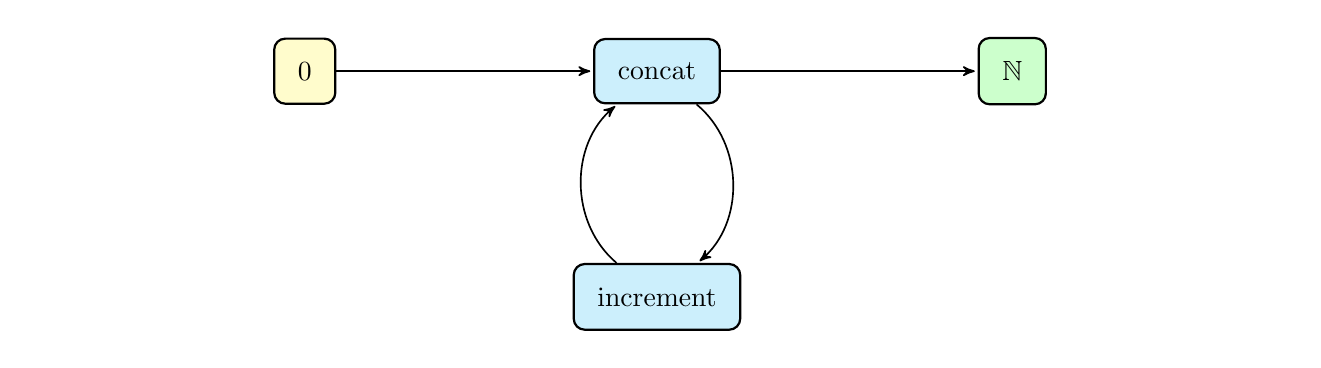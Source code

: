 \begin{tikzpicture}[
  every matrix/.style={ampersand replacement=\&,column sep=3cm,row sep=2cm},
  source/.style={draw,thick,rounded corners,inner sep=.3cm,fill=yellow!20},
  process/.style={source,fill=cyan!20},
  sink/.style={source,fill=green!20},
  to/.style={->,>=stealth',shorten >=1pt,semithick},
  every node/.style={align=center}]

  \matrix{
    \& \node[source] (zero) {0};
    \& \node[process] (concat) {concat}; 
    \& \node[sink] (res) {$\mathbb{N}$}; \\
    \& \& \node[process] (inc) {increment}; \& \& \\
  };
  \draw[to] (zero) -- (concat);
  \draw[to] (concat) -- (res);
  \draw[to] (concat) to[bend left=50] (inc);
  \draw[to] (inc) to[bend left=50] (concat);
\end{tikzpicture} 